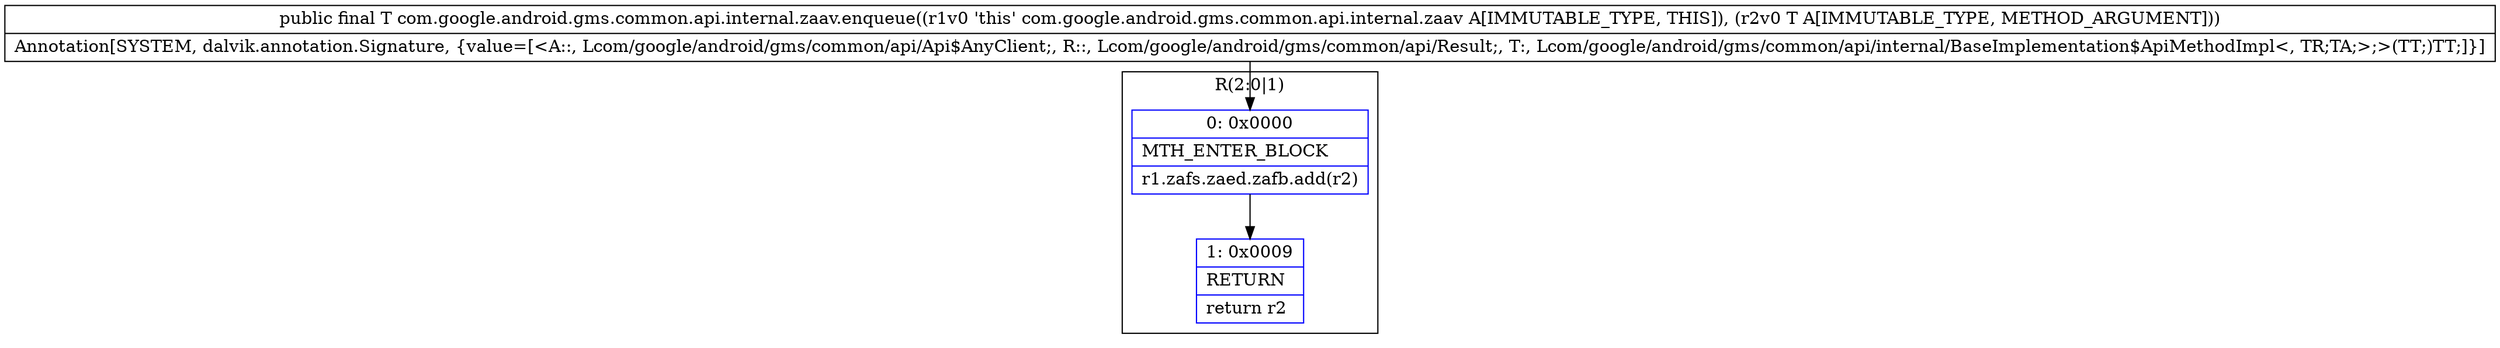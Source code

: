 digraph "CFG forcom.google.android.gms.common.api.internal.zaav.enqueue(Lcom\/google\/android\/gms\/common\/api\/internal\/BaseImplementation$ApiMethodImpl;)Lcom\/google\/android\/gms\/common\/api\/internal\/BaseImplementation$ApiMethodImpl;" {
subgraph cluster_Region_768558603 {
label = "R(2:0|1)";
node [shape=record,color=blue];
Node_0 [shape=record,label="{0\:\ 0x0000|MTH_ENTER_BLOCK\l|r1.zafs.zaed.zafb.add(r2)\l}"];
Node_1 [shape=record,label="{1\:\ 0x0009|RETURN\l|return r2\l}"];
}
MethodNode[shape=record,label="{public final T com.google.android.gms.common.api.internal.zaav.enqueue((r1v0 'this' com.google.android.gms.common.api.internal.zaav A[IMMUTABLE_TYPE, THIS]), (r2v0 T A[IMMUTABLE_TYPE, METHOD_ARGUMENT]))  | Annotation[SYSTEM, dalvik.annotation.Signature, \{value=[\<A::, Lcom\/google\/android\/gms\/common\/api\/Api$AnyClient;, R::, Lcom\/google\/android\/gms\/common\/api\/Result;, T:, Lcom\/google\/android\/gms\/common\/api\/internal\/BaseImplementation$ApiMethodImpl\<, TR;TA;\>;\>(TT;)TT;]\}]\l}"];
MethodNode -> Node_0;
Node_0 -> Node_1;
}


